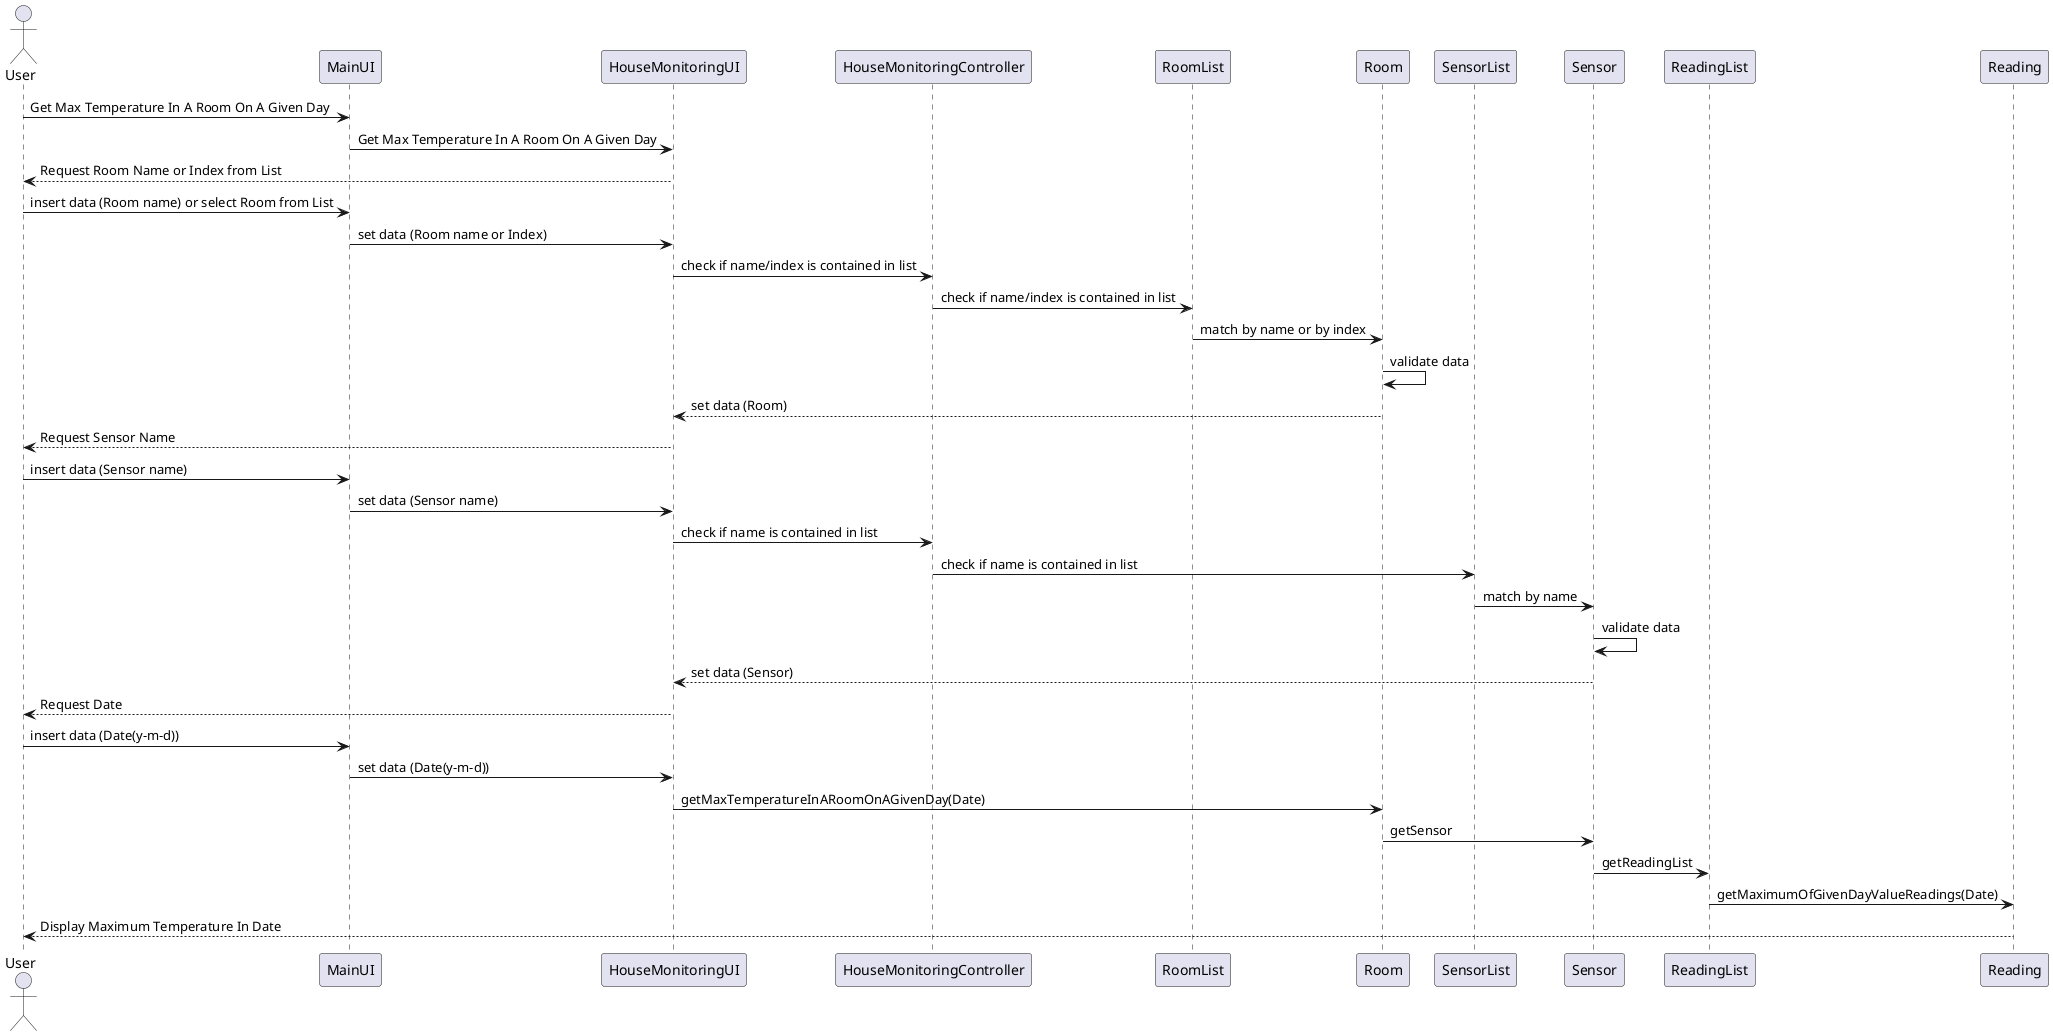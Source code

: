 @startuml
actor User

User -> MainUI: Get Max Temperature In A Room On A Given Day
MainUI -> HouseMonitoringUI: Get Max Temperature In A Room On A Given Day
HouseMonitoringUI --> User: Request Room Name or Index from List
User -> MainUI: insert data (Room name) or select Room from List
MainUI -> HouseMonitoringUI: set data (Room name or Index)
HouseMonitoringUI -> HouseMonitoringController: check if name/index is contained in list
HouseMonitoringController -> RoomList: check if name/index is contained in list
RoomList -> Room: match by name or by index
Room -> Room: validate data
Room --> HouseMonitoringUI: set data (Room)
HouseMonitoringUI --> User: Request Sensor Name
User -> MainUI: insert data (Sensor name)
MainUI -> HouseMonitoringUI: set data (Sensor name)
HouseMonitoringUI -> HouseMonitoringController: check if name is contained in list
HouseMonitoringController -> SensorList: check if name is contained in list
SensorList -> Sensor: match by name
Sensor -> Sensor: validate data
Sensor --> HouseMonitoringUI: set data (Sensor)
HouseMonitoringUI --> User: Request Date
User -> MainUI: insert data (Date(y-m-d))
MainUI -> HouseMonitoringUI: set data (Date(y-m-d))
HouseMonitoringUI -> Room: getMaxTemperatureInARoomOnAGivenDay(Date)
Room->Sensor: getSensor
Sensor->ReadingList: getReadingList
ReadingList->Reading:getMaximumOfGivenDayValueReadings(Date)
Reading-->User: Display Maximum Temperature In Date
@enduml
